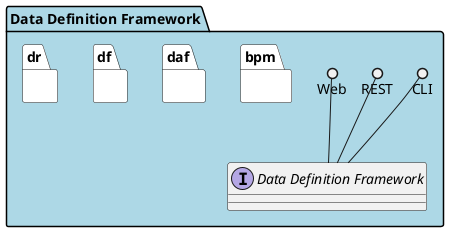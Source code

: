 @startuml



package "Data Definition Framework" #lightblue {

    interface "Data Definition Framework" as i {
    
    }


    CLI ()-- i
    REST ()-- i
    Web ()-- i
    


package bpm #white {
}

package daf #white {
}

package df #white {
}

package dr #white {
}

}

@enduml
